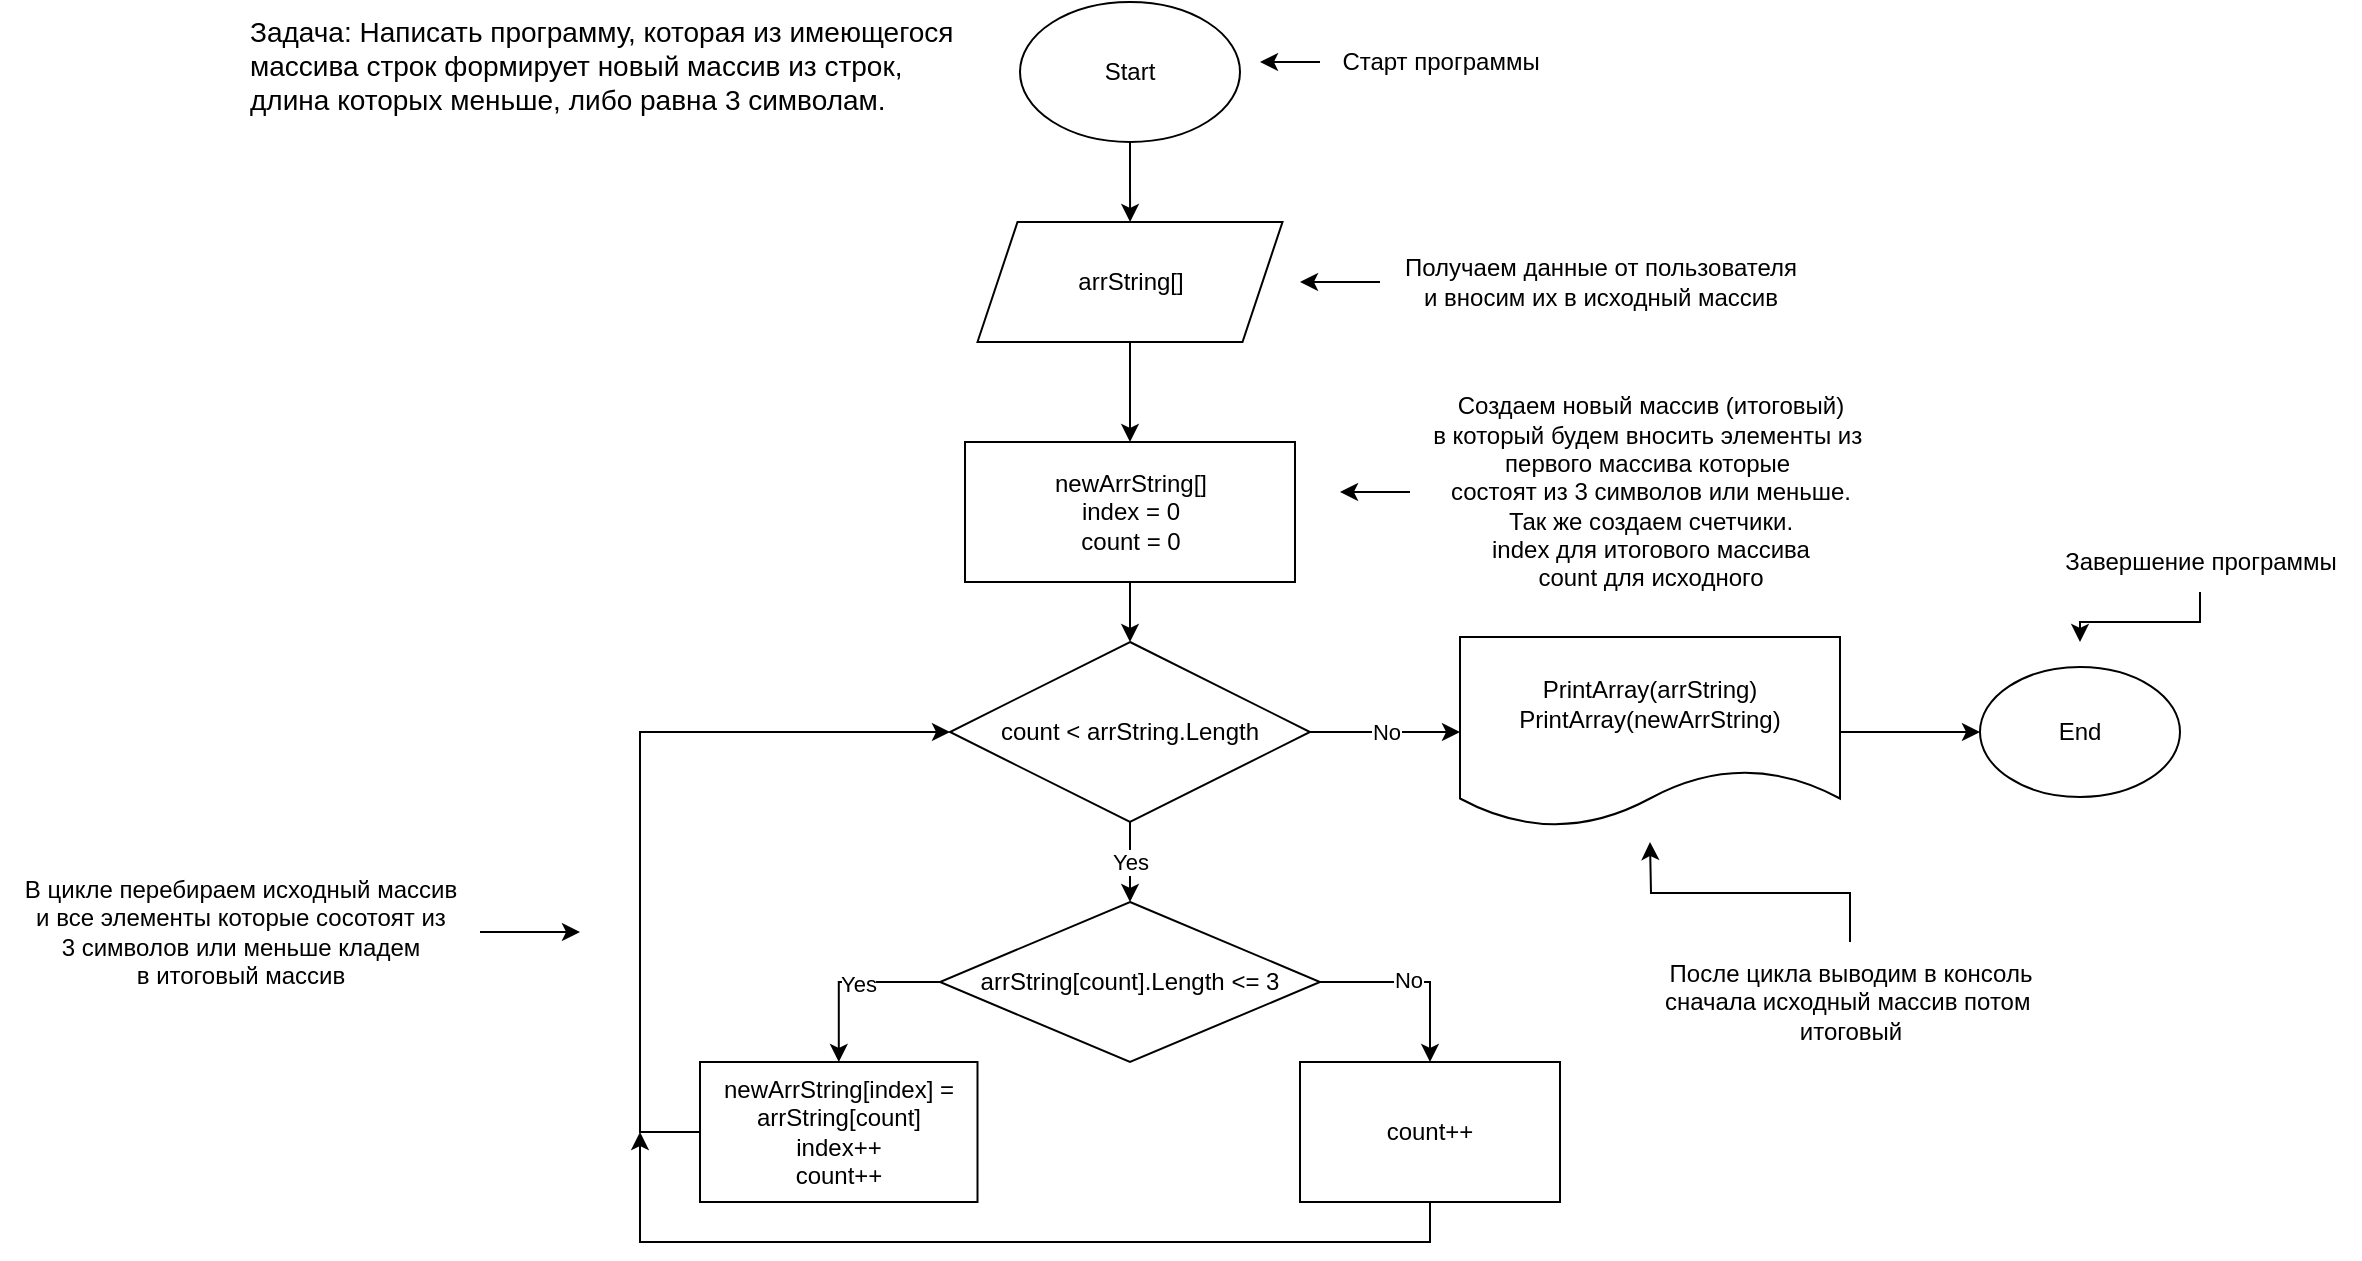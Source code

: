 <mxfile version="21.1.2" type="device">
  <diagram name="Страница 1" id="qKVXBX1QGxPWmY-nz-M6">
    <mxGraphModel dx="2047" dy="622" grid="1" gridSize="10" guides="1" tooltips="1" connect="1" arrows="1" fold="1" page="1" pageScale="1.2" pageWidth="850" pageHeight="1100" math="0" shadow="0">
      <root>
        <mxCell id="0" />
        <mxCell id="1" parent="0" />
        <mxCell id="qAbumlSqk0VX9W-vKX8N-7" style="edgeStyle=orthogonalEdgeStyle;rounded=0;orthogonalLoop=1;jettySize=auto;html=1;exitX=0.5;exitY=1;exitDx=0;exitDy=0;" parent="1" source="qAbumlSqk0VX9W-vKX8N-1" target="qAbumlSqk0VX9W-vKX8N-3" edge="1">
          <mxGeometry relative="1" as="geometry" />
        </mxCell>
        <mxCell id="qAbumlSqk0VX9W-vKX8N-1" value="Start" style="ellipse;whiteSpace=wrap;html=1;" parent="1" vertex="1">
          <mxGeometry x="370" y="40" width="110" height="70" as="geometry" />
        </mxCell>
        <mxCell id="qAbumlSqk0VX9W-vKX8N-2" style="edgeStyle=orthogonalEdgeStyle;rounded=0;orthogonalLoop=1;jettySize=auto;html=1;exitX=0.5;exitY=1;exitDx=0;exitDy=0;" parent="1" source="qAbumlSqk0VX9W-vKX8N-1" target="qAbumlSqk0VX9W-vKX8N-1" edge="1">
          <mxGeometry relative="1" as="geometry" />
        </mxCell>
        <mxCell id="qAbumlSqk0VX9W-vKX8N-9" style="edgeStyle=orthogonalEdgeStyle;rounded=0;orthogonalLoop=1;jettySize=auto;html=1;exitX=0.5;exitY=1;exitDx=0;exitDy=0;entryX=0.5;entryY=0;entryDx=0;entryDy=0;" parent="1" source="qAbumlSqk0VX9W-vKX8N-3" target="qAbumlSqk0VX9W-vKX8N-8" edge="1">
          <mxGeometry relative="1" as="geometry" />
        </mxCell>
        <mxCell id="qAbumlSqk0VX9W-vKX8N-3" value="arrString[]" style="shape=parallelogram;perimeter=parallelogramPerimeter;whiteSpace=wrap;html=1;fixedSize=1;" parent="1" vertex="1">
          <mxGeometry x="348.75" y="150" width="152.5" height="60" as="geometry" />
        </mxCell>
        <mxCell id="qAbumlSqk0VX9W-vKX8N-11" style="edgeStyle=orthogonalEdgeStyle;rounded=0;orthogonalLoop=1;jettySize=auto;html=1;exitX=0.5;exitY=1;exitDx=0;exitDy=0;entryX=0.5;entryY=0;entryDx=0;entryDy=0;" parent="1" source="qAbumlSqk0VX9W-vKX8N-8" target="qAbumlSqk0VX9W-vKX8N-10" edge="1">
          <mxGeometry relative="1" as="geometry" />
        </mxCell>
        <mxCell id="qAbumlSqk0VX9W-vKX8N-8" value="newArrString[]&lt;br&gt;index = 0&lt;br&gt;count = 0" style="rounded=0;whiteSpace=wrap;html=1;" parent="1" vertex="1">
          <mxGeometry x="342.5" y="260" width="165" height="70" as="geometry" />
        </mxCell>
        <mxCell id="qAbumlSqk0VX9W-vKX8N-13" value="Yes" style="edgeStyle=orthogonalEdgeStyle;rounded=0;orthogonalLoop=1;jettySize=auto;html=1;exitX=0.5;exitY=1;exitDx=0;exitDy=0;entryX=0.5;entryY=0;entryDx=0;entryDy=0;" parent="1" source="qAbumlSqk0VX9W-vKX8N-10" target="qAbumlSqk0VX9W-vKX8N-12" edge="1">
          <mxGeometry relative="1" as="geometry" />
        </mxCell>
        <mxCell id="qAbumlSqk0VX9W-vKX8N-26" value="No" style="edgeStyle=orthogonalEdgeStyle;rounded=0;orthogonalLoop=1;jettySize=auto;html=1;" parent="1" source="qAbumlSqk0VX9W-vKX8N-10" target="qAbumlSqk0VX9W-vKX8N-25" edge="1">
          <mxGeometry relative="1" as="geometry" />
        </mxCell>
        <mxCell id="qAbumlSqk0VX9W-vKX8N-10" value="count &amp;lt; arrString.Length" style="rhombus;whiteSpace=wrap;html=1;" parent="1" vertex="1">
          <mxGeometry x="335" y="360" width="180" height="90" as="geometry" />
        </mxCell>
        <mxCell id="qAbumlSqk0VX9W-vKX8N-16" style="edgeStyle=orthogonalEdgeStyle;rounded=0;orthogonalLoop=1;jettySize=auto;html=1;exitX=0;exitY=0.5;exitDx=0;exitDy=0;" parent="1" source="qAbumlSqk0VX9W-vKX8N-12" target="qAbumlSqk0VX9W-vKX8N-15" edge="1">
          <mxGeometry relative="1" as="geometry" />
        </mxCell>
        <mxCell id="qAbumlSqk0VX9W-vKX8N-17" value="Yes" style="edgeLabel;html=1;align=center;verticalAlign=middle;resizable=0;points=[];" parent="qAbumlSqk0VX9W-vKX8N-16" vertex="1" connectable="0">
          <mxGeometry x="-0.085" y="1" relative="1" as="geometry">
            <mxPoint as="offset" />
          </mxGeometry>
        </mxCell>
        <mxCell id="qAbumlSqk0VX9W-vKX8N-19" style="edgeStyle=orthogonalEdgeStyle;rounded=0;orthogonalLoop=1;jettySize=auto;html=1;exitX=1;exitY=0.5;exitDx=0;exitDy=0;entryX=0.5;entryY=0;entryDx=0;entryDy=0;" parent="1" source="qAbumlSqk0VX9W-vKX8N-12" target="qAbumlSqk0VX9W-vKX8N-18" edge="1">
          <mxGeometry relative="1" as="geometry" />
        </mxCell>
        <mxCell id="qAbumlSqk0VX9W-vKX8N-20" value="No" style="edgeLabel;html=1;align=center;verticalAlign=middle;resizable=0;points=[];" parent="qAbumlSqk0VX9W-vKX8N-19" vertex="1" connectable="0">
          <mxGeometry x="-0.079" y="1" relative="1" as="geometry">
            <mxPoint as="offset" />
          </mxGeometry>
        </mxCell>
        <mxCell id="qAbumlSqk0VX9W-vKX8N-12" value="arrString[count].Length &amp;lt;= 3" style="rhombus;whiteSpace=wrap;html=1;" parent="1" vertex="1">
          <mxGeometry x="330" y="490" width="190" height="80" as="geometry" />
        </mxCell>
        <mxCell id="qAbumlSqk0VX9W-vKX8N-22" style="edgeStyle=orthogonalEdgeStyle;rounded=0;orthogonalLoop=1;jettySize=auto;html=1;entryX=0;entryY=0.5;entryDx=0;entryDy=0;" parent="1" source="qAbumlSqk0VX9W-vKX8N-15" target="qAbumlSqk0VX9W-vKX8N-10" edge="1">
          <mxGeometry relative="1" as="geometry">
            <Array as="points">
              <mxPoint x="180" y="605" />
              <mxPoint x="180" y="405" />
            </Array>
          </mxGeometry>
        </mxCell>
        <mxCell id="qAbumlSqk0VX9W-vKX8N-15" value="newArrString[index] = arrString[count]&lt;br&gt;index++&lt;br&gt;count++" style="rounded=0;whiteSpace=wrap;html=1;" parent="1" vertex="1">
          <mxGeometry x="210" y="570" width="138.75" height="70" as="geometry" />
        </mxCell>
        <mxCell id="qAbumlSqk0VX9W-vKX8N-24" style="edgeStyle=orthogonalEdgeStyle;rounded=0;orthogonalLoop=1;jettySize=auto;html=1;exitX=0.5;exitY=1;exitDx=0;exitDy=0;" parent="1" source="qAbumlSqk0VX9W-vKX8N-18" edge="1">
          <mxGeometry relative="1" as="geometry">
            <mxPoint x="180" y="605" as="targetPoint" />
            <Array as="points">
              <mxPoint x="575" y="660" />
              <mxPoint x="180" y="660" />
              <mxPoint x="180" y="610" />
            </Array>
          </mxGeometry>
        </mxCell>
        <mxCell id="qAbumlSqk0VX9W-vKX8N-18" value="count++" style="rounded=0;whiteSpace=wrap;html=1;" parent="1" vertex="1">
          <mxGeometry x="510" y="570" width="130" height="70" as="geometry" />
        </mxCell>
        <mxCell id="qAbumlSqk0VX9W-vKX8N-28" style="edgeStyle=orthogonalEdgeStyle;rounded=0;orthogonalLoop=1;jettySize=auto;html=1;" parent="1" source="qAbumlSqk0VX9W-vKX8N-25" target="qAbumlSqk0VX9W-vKX8N-27" edge="1">
          <mxGeometry relative="1" as="geometry" />
        </mxCell>
        <mxCell id="qAbumlSqk0VX9W-vKX8N-25" value="PrintArray(arrString)&lt;br&gt;PrintArray(newArrString)" style="shape=document;whiteSpace=wrap;html=1;boundedLbl=1;" parent="1" vertex="1">
          <mxGeometry x="590" y="357.5" width="190" height="95" as="geometry" />
        </mxCell>
        <mxCell id="qAbumlSqk0VX9W-vKX8N-27" value="End" style="ellipse;whiteSpace=wrap;html=1;" parent="1" vertex="1">
          <mxGeometry x="850" y="372.5" width="100" height="65" as="geometry" />
        </mxCell>
        <mxCell id="qAbumlSqk0VX9W-vKX8N-31" style="edgeStyle=orthogonalEdgeStyle;rounded=0;orthogonalLoop=1;jettySize=auto;html=1;" parent="1" source="qAbumlSqk0VX9W-vKX8N-29" edge="1">
          <mxGeometry relative="1" as="geometry">
            <mxPoint x="510" y="180" as="targetPoint" />
          </mxGeometry>
        </mxCell>
        <mxCell id="qAbumlSqk0VX9W-vKX8N-29" value="Получаем данные от пользователя&lt;br&gt;и вносим их в исходный массив" style="text;html=1;align=center;verticalAlign=middle;resizable=0;points=[];autosize=1;strokeColor=none;fillColor=none;" parent="1" vertex="1">
          <mxGeometry x="550" y="160" width="220" height="40" as="geometry" />
        </mxCell>
        <mxCell id="qAbumlSqk0VX9W-vKX8N-33" style="edgeStyle=orthogonalEdgeStyle;rounded=0;orthogonalLoop=1;jettySize=auto;html=1;" parent="1" source="qAbumlSqk0VX9W-vKX8N-32" edge="1">
          <mxGeometry relative="1" as="geometry">
            <mxPoint x="530" y="285" as="targetPoint" />
          </mxGeometry>
        </mxCell>
        <mxCell id="qAbumlSqk0VX9W-vKX8N-32" value="Создаем новый массив (итоговый)&lt;br&gt;в который будем вносить элементы из&amp;nbsp;&lt;br&gt;первого массива которые&amp;nbsp;&lt;br&gt;состоят из 3 символов или меньше.&lt;br&gt;Так же создаем счетчики.&lt;br&gt;index для итогового массива&lt;br&gt;count для исходного" style="text;html=1;align=center;verticalAlign=middle;resizable=0;points=[];autosize=1;strokeColor=none;fillColor=none;" parent="1" vertex="1">
          <mxGeometry x="565" y="230" width="240" height="110" as="geometry" />
        </mxCell>
        <mxCell id="qAbumlSqk0VX9W-vKX8N-37" style="edgeStyle=orthogonalEdgeStyle;rounded=0;orthogonalLoop=1;jettySize=auto;html=1;" parent="1" source="qAbumlSqk0VX9W-vKX8N-34" edge="1">
          <mxGeometry relative="1" as="geometry">
            <mxPoint x="150" y="505" as="targetPoint" />
          </mxGeometry>
        </mxCell>
        <mxCell id="qAbumlSqk0VX9W-vKX8N-34" value="В цикле перебираем исходный массив&lt;br&gt;и все элементы которые сосотоят из&lt;br&gt;3 символов или меньше кладем&lt;br&gt;в итоговый массив" style="text;html=1;align=center;verticalAlign=middle;resizable=0;points=[];autosize=1;strokeColor=none;fillColor=none;" parent="1" vertex="1">
          <mxGeometry x="-140" y="470" width="240" height="70" as="geometry" />
        </mxCell>
        <mxCell id="qAbumlSqk0VX9W-vKX8N-39" style="edgeStyle=orthogonalEdgeStyle;rounded=0;orthogonalLoop=1;jettySize=auto;html=1;" parent="1" source="qAbumlSqk0VX9W-vKX8N-38" edge="1">
          <mxGeometry relative="1" as="geometry">
            <mxPoint x="685" y="460" as="targetPoint" />
          </mxGeometry>
        </mxCell>
        <mxCell id="qAbumlSqk0VX9W-vKX8N-38" value="После цикла выводим в консоль&lt;br&gt;сначала исходный массив потом&amp;nbsp;&lt;br&gt;итоговый" style="text;html=1;align=center;verticalAlign=middle;resizable=0;points=[];autosize=1;strokeColor=none;fillColor=none;" parent="1" vertex="1">
          <mxGeometry x="680" y="510" width="210" height="60" as="geometry" />
        </mxCell>
        <mxCell id="qAbumlSqk0VX9W-vKX8N-41" value="" style="edgeStyle=orthogonalEdgeStyle;rounded=0;orthogonalLoop=1;jettySize=auto;html=1;" parent="1" source="qAbumlSqk0VX9W-vKX8N-40" edge="1">
          <mxGeometry relative="1" as="geometry">
            <mxPoint x="900" y="360" as="targetPoint" />
            <Array as="points">
              <mxPoint x="960" y="350" />
              <mxPoint x="900" y="350" />
            </Array>
          </mxGeometry>
        </mxCell>
        <mxCell id="qAbumlSqk0VX9W-vKX8N-40" value="Завершение программы" style="text;html=1;align=center;verticalAlign=middle;resizable=0;points=[];autosize=1;strokeColor=none;fillColor=none;" parent="1" vertex="1">
          <mxGeometry x="880" y="305" width="160" height="30" as="geometry" />
        </mxCell>
        <mxCell id="qAbumlSqk0VX9W-vKX8N-44" style="edgeStyle=orthogonalEdgeStyle;rounded=0;orthogonalLoop=1;jettySize=auto;html=1;" parent="1" source="qAbumlSqk0VX9W-vKX8N-43" edge="1">
          <mxGeometry relative="1" as="geometry">
            <mxPoint x="490" y="70" as="targetPoint" />
          </mxGeometry>
        </mxCell>
        <mxCell id="qAbumlSqk0VX9W-vKX8N-43" value="Старт программы" style="text;html=1;align=center;verticalAlign=middle;resizable=0;points=[];autosize=1;strokeColor=none;fillColor=none;" parent="1" vertex="1">
          <mxGeometry x="520" y="55" width="120" height="30" as="geometry" />
        </mxCell>
        <mxCell id="qAbumlSqk0VX9W-vKX8N-45" value="&lt;font style=&quot;font-size: 14px;&quot;&gt;Задача: Написать программу, которая из имеющегося массива строк формирует новый массив из строк, &lt;br&gt;длина которых меньше, либо равна 3 символам.&lt;/font&gt;" style="text;whiteSpace=wrap;html=1;" parent="1" vertex="1">
          <mxGeometry x="-17.5" y="40" width="360" height="75" as="geometry" />
        </mxCell>
      </root>
    </mxGraphModel>
  </diagram>
</mxfile>
